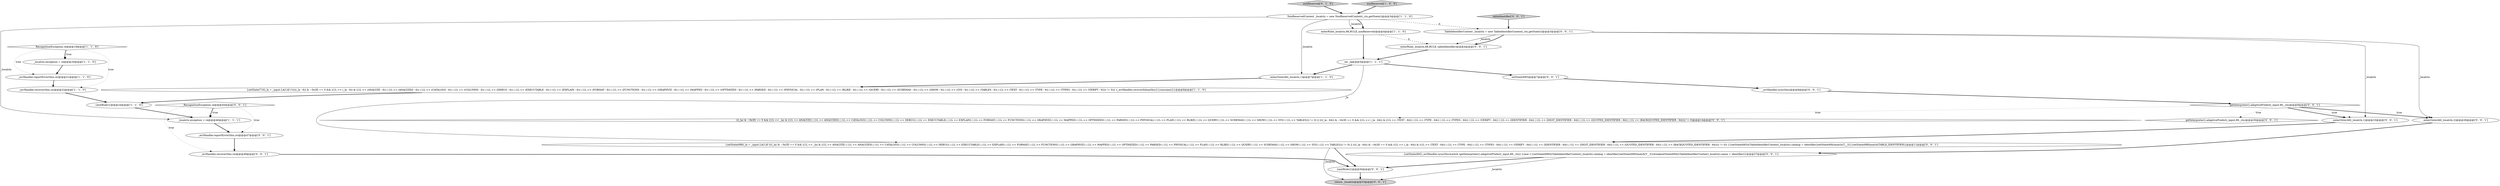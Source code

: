 digraph {
20 [style = filled, label = "getInterpreter().adaptivePredict(_input,89,_ctx)@@@30@@@['0', '0', '1']", fillcolor = white, shape = diamond image = "AAA0AAABBB3BBB"];
25 [style = filled, label = "{setState(692)_errHandler.sync(this)switch (getInterpreter().adaptivePredict(_input,89,_ctx)) {case 1:{setState(689)((TableIdentifierContext)_localctx).catalog = identifier()setState(690)match(T__3)}breaksetState(694)((TableIdentifierContext)_localctx).name = identifier()}@@@27@@@['0', '0', '1']", fillcolor = white, shape = ellipse image = "AAA0AAABBB3BBB"];
12 [style = filled, label = "nonReserved['0', '1', '0']", fillcolor = lightgray, shape = diamond image = "AAA0AAABBB2BBB"];
15 [style = filled, label = "tableIdentifier['0', '0', '1']", fillcolor = lightgray, shape = diamond image = "AAA0AAABBB3BBB"];
1 [style = filled, label = "_localctx.exception = re@@@46@@@['1', '1', '1']", fillcolor = white, shape = ellipse image = "AAA0AAABBB1BBB"];
11 [style = filled, label = "_localctx.exception = re@@@20@@@['1', '1', '0']", fillcolor = white, shape = ellipse image = "AAA0AAABBB1BBB"];
0 [style = filled, label = "int _la@@@5@@@['1', '1', '1']", fillcolor = white, shape = ellipse image = "AAA0AAABBB1BBB"];
23 [style = filled, label = "enterOuterAlt(_localctx,2)@@@26@@@['0', '0', '1']", fillcolor = white, shape = ellipse image = "AAA0AAABBB3BBB"];
19 [style = filled, label = "(((_la) & ~0x3f) == 0 && ((1L << _la) & ((1L << ANALYZE) | (1L << ANALYZED) | (1L << CATALOGS) | (1L << COLUMNS) | (1L << DEBUG) | (1L << EXECUTABLE) | (1L << EXPLAIN) | (1L << FORMAT) | (1L << FUNCTIONS) | (1L << GRAPHVIZ) | (1L << MAPPED) | (1L << OPTIMIZED) | (1L << PARSED) | (1L << PHYSICAL) | (1L << PLAN) | (1L << RLIKE) | (1L << QUERY) | (1L << SCHEMAS) | (1L << SHOW) | (1L << SYS) | (1L << TABLES))) != 0) || ((((_la - 64)) & ~0x3f) == 0 && ((1L << (_la - 64)) & ((1L << (TEXT - 64)) | (1L << (TYPE - 64)) | (1L << (TYPES - 64)) | (1L << (VERIFY - 64)) | (1L << (IDENTIFIER - 64)) | (1L << (DIGIT_IDENTIFIER - 64)) | (1L << (QUOTED_IDENTIFIER - 64)) | (1L << (BACKQUOTED_IDENTIFIER - 64)))) != 0)@@@14@@@['0', '0', '1']", fillcolor = white, shape = diamond image = "AAA0AAABBB3BBB"];
5 [style = filled, label = "enterOuterAlt(_localctx,1)@@@7@@@['1', '1', '0']", fillcolor = white, shape = ellipse image = "AAA0AAABBB1BBB"];
14 [style = filled, label = "_errHandler.sync(this)@@@8@@@['0', '0', '1']", fillcolor = white, shape = ellipse image = "AAA0AAABBB3BBB"];
10 [style = filled, label = "NonReservedContext _localctx = new NonReservedContext(_ctx,getState())@@@3@@@['1', '1', '0']", fillcolor = white, shape = ellipse image = "AAA0AAABBB1BBB"];
28 [style = filled, label = "getInterpreter().adaptivePredict(_input,90,_ctx)@@@9@@@['0', '0', '1']", fillcolor = white, shape = diamond image = "AAA0AAABBB3BBB"];
24 [style = filled, label = "TableIdentifierContext _localctx = new TableIdentifierContext(_ctx,getState())@@@3@@@['0', '0', '1']", fillcolor = white, shape = ellipse image = "AAA0AAABBB3BBB"];
13 [style = filled, label = "_errHandler.recover(this,re)@@@48@@@['0', '0', '1']", fillcolor = white, shape = ellipse image = "AAA0AAABBB3BBB"];
16 [style = filled, label = "enterOuterAlt(_localctx,1)@@@10@@@['0', '0', '1']", fillcolor = white, shape = ellipse image = "AAA0AAABBB3BBB"];
17 [style = filled, label = "RecognitionException re@@@45@@@['0', '0', '1']", fillcolor = white, shape = diamond image = "AAA0AAABBB3BBB"];
7 [style = filled, label = "{setState(716)_la = _input.LA(1)if (!(((((_la - 6)) & ~0x3f) == 0 && ((1L << (_la - 6)) & ((1L << (ANALYZE - 6)) | (1L << (ANALYZED - 6)) | (1L << (CATALOGS - 6)) | (1L << (COLUMNS - 6)) | (1L << (DEBUG - 6)) | (1L << (EXECUTABLE - 6)) | (1L << (EXPLAIN - 6)) | (1L << (FORMAT - 6)) | (1L << (FUNCTIONS - 6)) | (1L << (GRAPHVIZ - 6)) | (1L << (MAPPED - 6)) | (1L << (OPTIMIZED - 6)) | (1L << (PARSED - 6)) | (1L << (PHYSICAL - 6)) | (1L << (PLAN - 6)) | (1L << (RLIKE - 6)) | (1L << (QUERY - 6)) | (1L << (SCHEMAS - 6)) | (1L << (SHOW - 6)) | (1L << (SYS - 6)) | (1L << (TABLES - 6)) | (1L << (TEXT - 6)) | (1L << (TYPE - 6)) | (1L << (TYPES - 6)) | (1L << (VERIFY - 6)))) != 0))) {_errHandler.recoverInline(this)}{consume()}}@@@8@@@['1', '1', '0']", fillcolor = white, shape = ellipse image = "AAA0AAABBB1BBB"];
8 [style = filled, label = "RecognitionException re@@@19@@@['1', '1', '0']", fillcolor = white, shape = diamond image = "AAA0AAABBB1BBB"];
9 [style = filled, label = "_errHandler.recover(this,re)@@@22@@@['1', '1', '0']", fillcolor = white, shape = ellipse image = "AAA0AAABBB1BBB"];
2 [style = filled, label = "nonReserved['1', '0', '0']", fillcolor = lightgray, shape = diamond image = "AAA0AAABBB1BBB"];
6 [style = filled, label = "_errHandler.reportError(this,re)@@@21@@@['1', '1', '0']", fillcolor = white, shape = ellipse image = "AAA0AAABBB1BBB"];
3 [style = filled, label = "{exitRule()}@@@24@@@['1', '1', '0']", fillcolor = white, shape = ellipse image = "AAA0AAABBB1BBB"];
22 [style = filled, label = "{setState(686)_la = _input.LA(1)if ((((_la) & ~0x3f) == 0 && ((1L << _la) & ((1L << ANALYZE) | (1L << ANALYZED) | (1L << CATALOGS) | (1L << COLUMNS) | (1L << DEBUG) | (1L << EXECUTABLE) | (1L << EXPLAIN) | (1L << FORMAT) | (1L << FUNCTIONS) | (1L << GRAPHVIZ) | (1L << MAPPED) | (1L << OPTIMIZED) | (1L << PARSED) | (1L << PHYSICAL) | (1L << PLAN) | (1L << RLIKE) | (1L << QUERY) | (1L << SCHEMAS) | (1L << SHOW) | (1L << SYS) | (1L << TABLES))) != 0) || ((((_la - 64)) & ~0x3f) == 0 && ((1L << (_la - 64)) & ((1L << (TEXT - 64)) | (1L << (TYPE - 64)) | (1L << (TYPES - 64)) | (1L << (VERIFY - 64)) | (1L << (IDENTIFIER - 64)) | (1L << (DIGIT_IDENTIFIER - 64)) | (1L << (QUOTED_IDENTIFIER - 64)) | (1L << (BACKQUOTED_IDENTIFIER - 64)))) != 0)) {{setState(683)((TableIdentifierContext)_localctx).catalog = identifier()setState(684)match(T__3)}}setState(688)match(TABLE_IDENTIFIER)}@@@11@@@['0', '0', '1']", fillcolor = white, shape = ellipse image = "AAA0AAABBB3BBB"];
27 [style = filled, label = "{exitRule()}@@@50@@@['0', '0', '1']", fillcolor = white, shape = ellipse image = "AAA0AAABBB3BBB"];
29 [style = filled, label = "return _localctx@@@53@@@['0', '0', '1']", fillcolor = lightgray, shape = ellipse image = "AAA0AAABBB3BBB"];
18 [style = filled, label = "enterRule(_localctx,88,RULE_tableIdentifier)@@@4@@@['0', '0', '1']", fillcolor = white, shape = ellipse image = "AAA0AAABBB3BBB"];
26 [style = filled, label = "_errHandler.reportError(this,re)@@@47@@@['0', '0', '1']", fillcolor = white, shape = ellipse image = "AAA0AAABBB3BBB"];
4 [style = filled, label = "enterRule(_localctx,98,RULE_nonReserved)@@@4@@@['1', '1', '0']", fillcolor = white, shape = ellipse image = "AAA0AAABBB1BBB"];
21 [style = filled, label = "setState(695)@@@7@@@['0', '0', '1']", fillcolor = white, shape = ellipse image = "AAA0AAABBB3BBB"];
24->18 [style = solid, label="_localctx"];
17->1 [style = bold, label=""];
8->11 [style = dotted, label="true"];
21->14 [style = bold, label=""];
23->25 [style = bold, label=""];
28->16 [style = bold, label=""];
24->18 [style = bold, label=""];
26->13 [style = bold, label=""];
17->1 [style = dotted, label="true"];
22->27 [style = bold, label=""];
9->3 [style = bold, label=""];
8->6 [style = dotted, label="true"];
17->13 [style = dotted, label="true"];
28->23 [style = bold, label=""];
2->10 [style = bold, label=""];
10->4 [style = solid, label="_localctx"];
16->22 [style = bold, label=""];
11->6 [style = bold, label=""];
15->24 [style = bold, label=""];
0->22 [style = solid, label="_la"];
22->29 [style = solid, label="_localctx"];
3->1 [style = bold, label=""];
10->1 [style = solid, label="_localctx"];
6->9 [style = bold, label=""];
7->3 [style = bold, label=""];
14->28 [style = bold, label=""];
27->29 [style = bold, label=""];
8->11 [style = bold, label=""];
12->10 [style = bold, label=""];
28->20 [style = dotted, label="true"];
10->24 [style = dashed, label="0"];
13->27 [style = bold, label=""];
28->19 [style = dotted, label="true"];
28->16 [style = dotted, label="true"];
10->4 [style = bold, label=""];
25->29 [style = solid, label="_localctx"];
0->21 [style = bold, label=""];
1->26 [style = bold, label=""];
28->23 [style = dotted, label="true"];
4->18 [style = dashed, label="0"];
24->16 [style = solid, label="_localctx"];
0->5 [style = bold, label=""];
10->5 [style = solid, label="_localctx"];
25->27 [style = bold, label=""];
17->26 [style = dotted, label="true"];
24->23 [style = solid, label="_localctx"];
5->7 [style = bold, label=""];
4->0 [style = bold, label=""];
18->0 [style = bold, label=""];
8->9 [style = dotted, label="true"];
}
